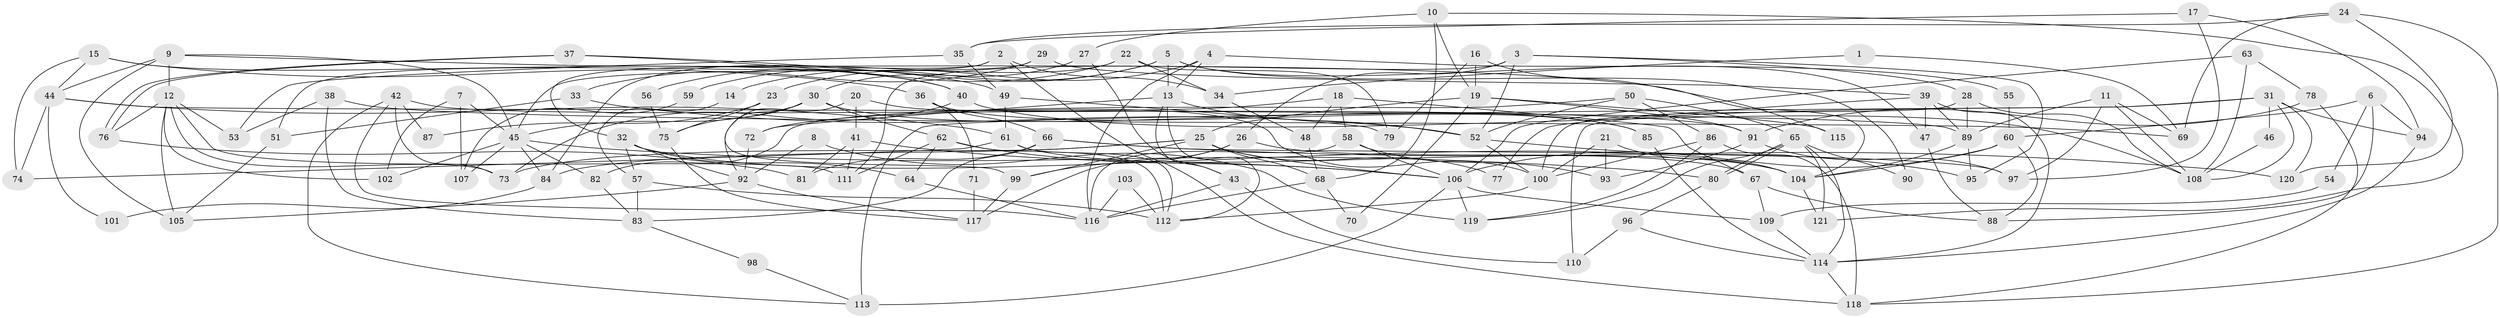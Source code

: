 // Generated by graph-tools (version 1.1) at 2025/02/03/09/25 03:02:15]
// undirected, 121 vertices, 242 edges
graph export_dot {
graph [start="1"]
  node [color=gray90,style=filled];
  1;
  2;
  3;
  4;
  5;
  6;
  7;
  8;
  9;
  10;
  11;
  12;
  13;
  14;
  15;
  16;
  17;
  18;
  19;
  20;
  21;
  22;
  23;
  24;
  25;
  26;
  27;
  28;
  29;
  30;
  31;
  32;
  33;
  34;
  35;
  36;
  37;
  38;
  39;
  40;
  41;
  42;
  43;
  44;
  45;
  46;
  47;
  48;
  49;
  50;
  51;
  52;
  53;
  54;
  55;
  56;
  57;
  58;
  59;
  60;
  61;
  62;
  63;
  64;
  65;
  66;
  67;
  68;
  69;
  70;
  71;
  72;
  73;
  74;
  75;
  76;
  77;
  78;
  79;
  80;
  81;
  82;
  83;
  84;
  85;
  86;
  87;
  88;
  89;
  90;
  91;
  92;
  93;
  94;
  95;
  96;
  97;
  98;
  99;
  100;
  101;
  102;
  103;
  104;
  105;
  106;
  107;
  108;
  109;
  110;
  111;
  112;
  113;
  114;
  115;
  116;
  117;
  118;
  119;
  120;
  121;
  1 -- 69;
  1 -- 34;
  2 -- 118;
  2 -- 32;
  2 -- 34;
  2 -- 51;
  3 -- 28;
  3 -- 52;
  3 -- 26;
  3 -- 95;
  3 -- 111;
  4 -- 116;
  4 -- 13;
  4 -- 23;
  4 -- 55;
  5 -- 47;
  5 -- 13;
  5 -- 14;
  5 -- 59;
  5 -- 90;
  6 -- 60;
  6 -- 88;
  6 -- 54;
  6 -- 94;
  7 -- 45;
  7 -- 102;
  7 -- 107;
  8 -- 92;
  8 -- 119;
  9 -- 105;
  9 -- 104;
  9 -- 12;
  9 -- 44;
  9 -- 45;
  10 -- 68;
  10 -- 19;
  10 -- 27;
  10 -- 121;
  11 -- 89;
  11 -- 108;
  11 -- 69;
  11 -- 97;
  12 -- 111;
  12 -- 53;
  12 -- 73;
  12 -- 76;
  12 -- 102;
  12 -- 105;
  13 -- 43;
  13 -- 52;
  13 -- 72;
  13 -- 112;
  14 -- 57;
  15 -- 44;
  15 -- 36;
  15 -- 40;
  15 -- 74;
  16 -- 19;
  16 -- 79;
  16 -- 115;
  17 -- 35;
  17 -- 94;
  17 -- 97;
  18 -- 67;
  18 -- 58;
  18 -- 48;
  18 -- 72;
  19 -- 91;
  19 -- 25;
  19 -- 70;
  19 -- 115;
  20 -- 100;
  20 -- 92;
  20 -- 41;
  21 -- 104;
  21 -- 93;
  21 -- 100;
  22 -- 84;
  22 -- 34;
  22 -- 56;
  22 -- 79;
  23 -- 75;
  23 -- 87;
  24 -- 120;
  24 -- 69;
  24 -- 35;
  24 -- 118;
  25 -- 73;
  25 -- 106;
  25 -- 68;
  25 -- 77;
  25 -- 84;
  25 -- 99;
  26 -- 99;
  26 -- 104;
  26 -- 117;
  27 -- 30;
  27 -- 43;
  28 -- 100;
  28 -- 89;
  28 -- 108;
  29 -- 39;
  29 -- 33;
  29 -- 45;
  30 -- 62;
  30 -- 45;
  30 -- 75;
  30 -- 85;
  30 -- 99;
  31 -- 108;
  31 -- 94;
  31 -- 46;
  31 -- 110;
  31 -- 113;
  31 -- 120;
  32 -- 92;
  32 -- 57;
  32 -- 64;
  32 -- 104;
  33 -- 52;
  33 -- 51;
  34 -- 48;
  35 -- 49;
  35 -- 53;
  36 -- 66;
  36 -- 85;
  36 -- 71;
  37 -- 76;
  37 -- 76;
  37 -- 40;
  37 -- 49;
  38 -- 83;
  38 -- 53;
  38 -- 69;
  39 -- 89;
  39 -- 114;
  39 -- 47;
  39 -- 77;
  40 -- 108;
  40 -- 73;
  41 -- 111;
  41 -- 81;
  41 -- 106;
  42 -- 113;
  42 -- 73;
  42 -- 87;
  42 -- 91;
  42 -- 116;
  43 -- 110;
  43 -- 116;
  44 -- 74;
  44 -- 61;
  44 -- 89;
  44 -- 101;
  45 -- 80;
  45 -- 82;
  45 -- 84;
  45 -- 102;
  45 -- 107;
  46 -- 108;
  47 -- 88;
  48 -- 68;
  49 -- 61;
  49 -- 79;
  50 -- 65;
  50 -- 86;
  50 -- 52;
  50 -- 82;
  51 -- 105;
  52 -- 95;
  52 -- 100;
  54 -- 109;
  55 -- 60;
  56 -- 75;
  57 -- 112;
  57 -- 83;
  58 -- 106;
  58 -- 116;
  58 -- 93;
  59 -- 107;
  60 -- 106;
  60 -- 104;
  60 -- 88;
  61 -- 112;
  61 -- 67;
  61 -- 74;
  62 -- 112;
  62 -- 64;
  62 -- 106;
  62 -- 111;
  63 -- 106;
  63 -- 78;
  63 -- 108;
  64 -- 116;
  65 -- 121;
  65 -- 80;
  65 -- 80;
  65 -- 90;
  65 -- 114;
  65 -- 119;
  66 -- 97;
  66 -- 81;
  66 -- 83;
  66 -- 120;
  67 -- 109;
  67 -- 88;
  68 -- 116;
  68 -- 70;
  71 -- 117;
  72 -- 92;
  75 -- 117;
  76 -- 81;
  78 -- 118;
  78 -- 91;
  80 -- 96;
  82 -- 83;
  83 -- 98;
  84 -- 101;
  85 -- 114;
  86 -- 100;
  86 -- 119;
  86 -- 118;
  89 -- 104;
  89 -- 95;
  91 -- 97;
  91 -- 93;
  92 -- 117;
  92 -- 105;
  94 -- 114;
  96 -- 114;
  96 -- 110;
  98 -- 113;
  99 -- 117;
  100 -- 112;
  103 -- 112;
  103 -- 116;
  104 -- 121;
  106 -- 109;
  106 -- 113;
  106 -- 119;
  109 -- 114;
  114 -- 118;
}
